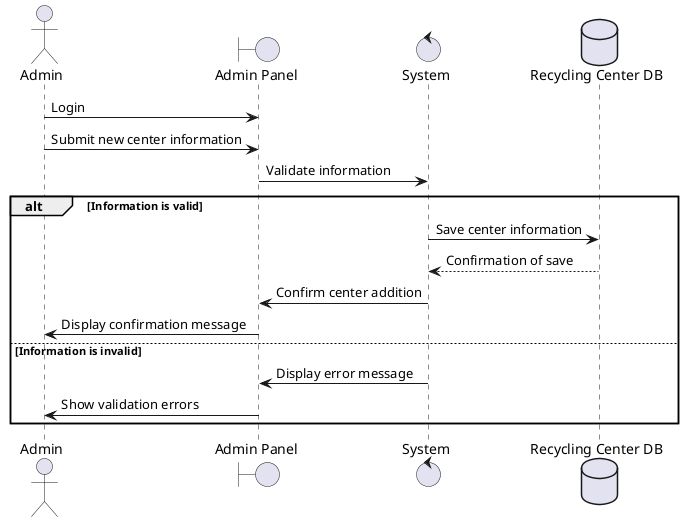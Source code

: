 @startuml
skinparam rectangle<<database>>{
BackgroundColor DarkOliveGreen
BorderColor Black
FontColor White
}
actor Admin
boundary "Admin Panel" as AdminPanel
control "System" as System
database "Recycling Center DB" as DB

Admin -> AdminPanel : Login
Admin -> AdminPanel : Submit new center information
AdminPanel -> System : Validate information
alt Information is valid
    System -> DB : Save center information
    DB --> System : Confirmation of save
    System -> AdminPanel : Confirm center addition
    AdminPanel -> Admin : Display confirmation message
else Information is invalid
    System -> AdminPanel : Display error message
    AdminPanel -> Admin : Show validation errors
end
@enduml